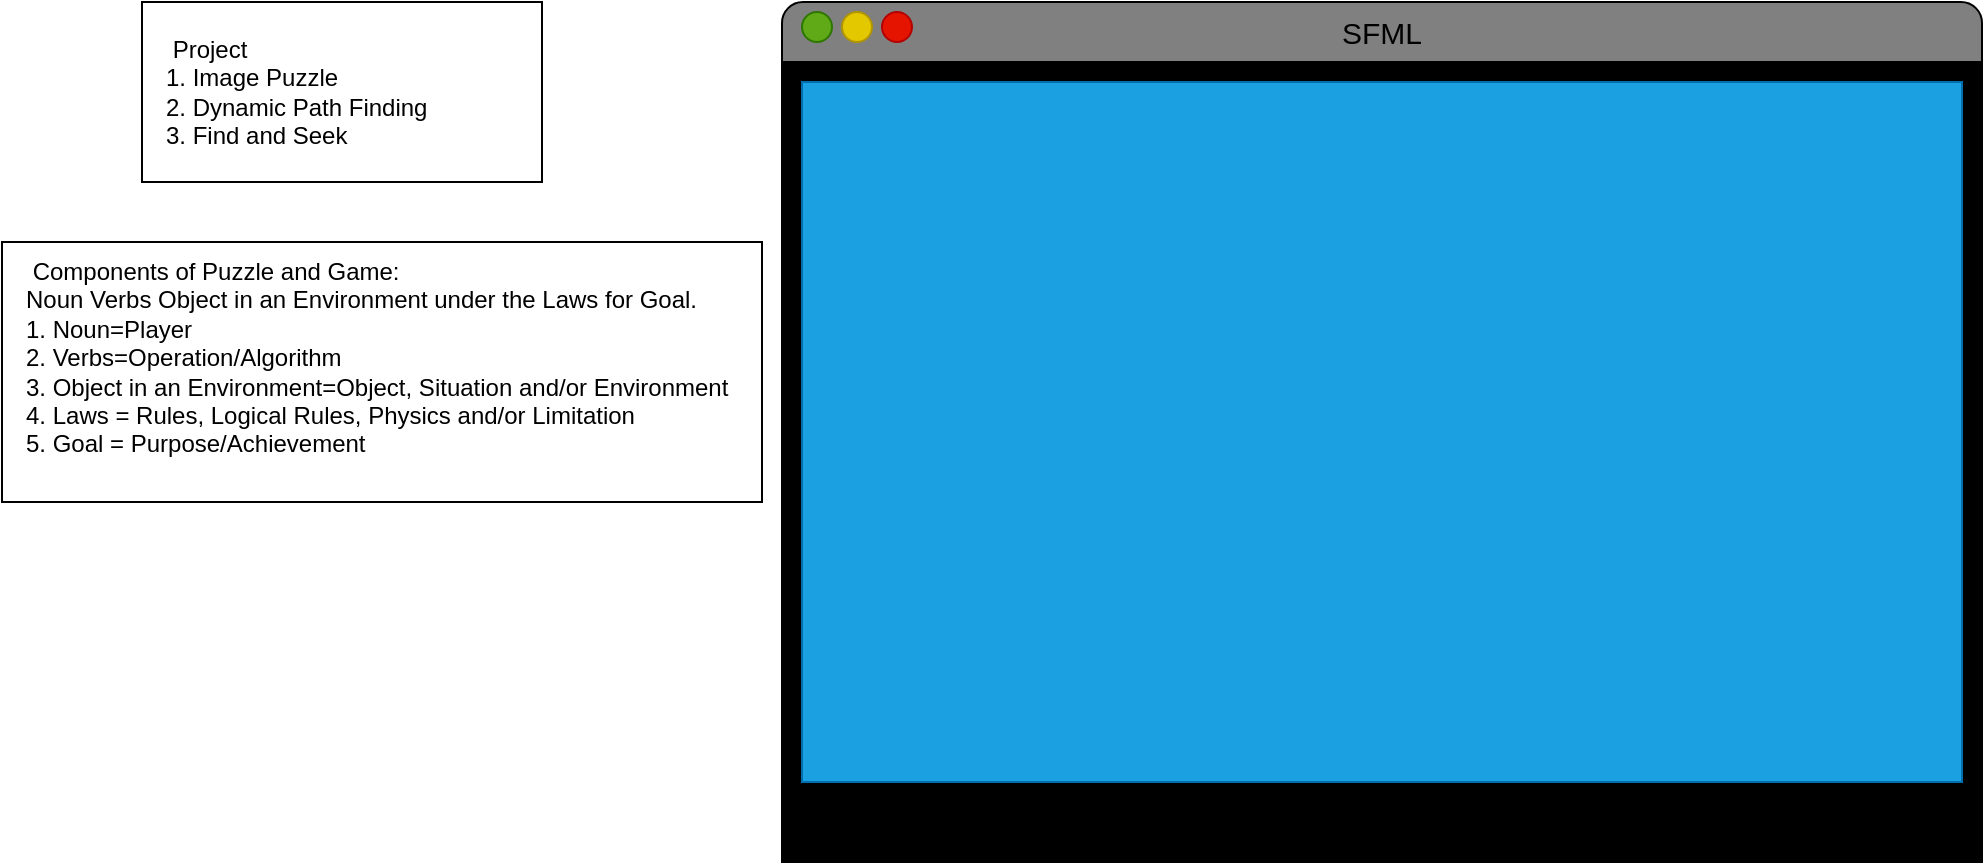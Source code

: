 <mxfile version="17.4.0" type="github">
  <diagram id="cjyhwheIi8SO1nBv0PdJ" name="Page-1">
    <mxGraphModel dx="1554" dy="897" grid="1" gridSize="10" guides="1" tooltips="1" connect="1" arrows="1" fold="1" page="1" pageScale="1" pageWidth="850" pageHeight="1100" math="0" shadow="0">
      <root>
        <mxCell id="0" />
        <mxCell id="1" parent="0" />
        <mxCell id="3XXhpOHeEcnUFsxsqvhQ-1" value="&lt;span style=&quot;white-space: pre&quot;&gt; Project&lt;br&gt;1. Image Puzzle&lt;br&gt;2. Dynamic Path Finding&lt;br/&gt;3. Find and Seek&lt;br&gt;&lt;/span&gt;" style="rounded=0;whiteSpace=wrap;html=1;spacingLeft=10;align=left;" parent="1" vertex="1">
          <mxGeometry x="80" y="120" width="200" height="90" as="geometry" />
        </mxCell>
        <mxCell id="3XXhpOHeEcnUFsxsqvhQ-8" value="" style="rounded=1;whiteSpace=wrap;html=1;fillColor=#808080;" parent="1" vertex="1">
          <mxGeometry x="400" y="120" width="600" height="70" as="geometry" />
        </mxCell>
        <mxCell id="3XXhpOHeEcnUFsxsqvhQ-9" value="" style="rounded=0;whiteSpace=wrap;html=1;fillColor=#000000;" parent="1" vertex="1">
          <mxGeometry x="400" y="150" width="600" height="400" as="geometry" />
        </mxCell>
        <mxCell id="3XXhpOHeEcnUFsxsqvhQ-10" value="" style="rounded=0;whiteSpace=wrap;html=1;fillColor=#1ba1e2;strokeColor=#006EAF;fontColor=#ffffff;" parent="1" vertex="1">
          <mxGeometry x="410" y="160" width="580" height="350" as="geometry" />
        </mxCell>
        <mxCell id="3XXhpOHeEcnUFsxsqvhQ-11" value="SFML" style="text;html=1;strokeColor=none;fillColor=none;align=center;verticalAlign=middle;whiteSpace=wrap;rounded=0;fontSize=15;" parent="1" vertex="1">
          <mxGeometry x="670" y="120" width="60" height="30" as="geometry" />
        </mxCell>
        <mxCell id="3XXhpOHeEcnUFsxsqvhQ-12" value="" style="ellipse;whiteSpace=wrap;html=1;aspect=fixed;fillColor=#60a917;fontColor=#ffffff;strokeColor=#2D7600;" parent="1" vertex="1">
          <mxGeometry x="410" y="125" width="15" height="15" as="geometry" />
        </mxCell>
        <mxCell id="3XXhpOHeEcnUFsxsqvhQ-13" value="" style="ellipse;whiteSpace=wrap;html=1;aspect=fixed;fillColor=#e3c800;fontColor=#000000;strokeColor=#B09500;" parent="1" vertex="1">
          <mxGeometry x="430" y="125" width="15" height="15" as="geometry" />
        </mxCell>
        <mxCell id="3XXhpOHeEcnUFsxsqvhQ-14" value="" style="ellipse;whiteSpace=wrap;html=1;aspect=fixed;fillColor=#e51400;fontColor=#ffffff;strokeColor=#B20000;" parent="1" vertex="1">
          <mxGeometry x="450" y="125" width="15" height="15" as="geometry" />
        </mxCell>
        <mxCell id="3XXhpOHeEcnUFsxsqvhQ-15" value="&lt;span style=&quot;white-space: pre&quot;&gt; Components of Puzzle and Game:&lt;br&gt;Noun Verbs Object in an Environment under the Laws for Goal.&lt;br&gt;1. Noun=Player&lt;br&gt;2. Verbs=Operation/Algorithm&lt;br&gt;3. Object in an Environment=Object, Situation and/or Environment&lt;br&gt;4. Laws = Rules, Logical Rules, Physics and/or Limitation&lt;br&gt;5. Goal = Purpose/Achievement&lt;br&gt;&lt;br&gt;&lt;/span&gt;" style="rounded=0;whiteSpace=wrap;html=1;align=left;spacingLeft=10;" parent="1" vertex="1">
          <mxGeometry x="10" y="240" width="380" height="130" as="geometry" />
        </mxCell>
      </root>
    </mxGraphModel>
  </diagram>
</mxfile>
